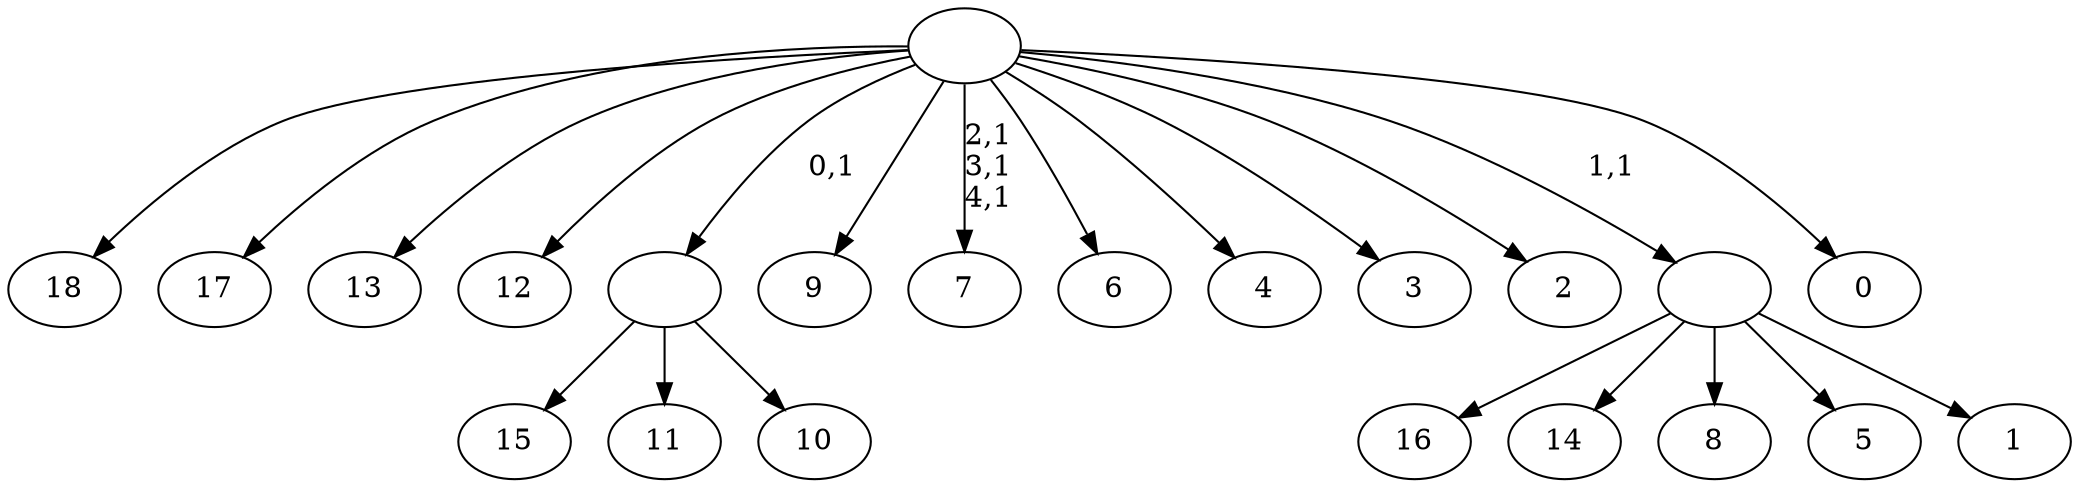 digraph T {
	24 [label="18"]
	23 [label="17"]
	22 [label="16"]
	21 [label="15"]
	20 [label="14"]
	19 [label="13"]
	18 [label="12"]
	17 [label="11"]
	16 [label="10"]
	15 [label=""]
	14 [label="9"]
	13 [label="8"]
	12 [label="7"]
	8 [label="6"]
	7 [label="5"]
	6 [label="4"]
	5 [label="3"]
	4 [label="2"]
	3 [label="1"]
	2 [label=""]
	1 [label="0"]
	0 [label=""]
	15 -> 21 [label=""]
	15 -> 17 [label=""]
	15 -> 16 [label=""]
	2 -> 22 [label=""]
	2 -> 20 [label=""]
	2 -> 13 [label=""]
	2 -> 7 [label=""]
	2 -> 3 [label=""]
	0 -> 12 [label="2,1\n3,1\n4,1"]
	0 -> 24 [label=""]
	0 -> 23 [label=""]
	0 -> 19 [label=""]
	0 -> 18 [label=""]
	0 -> 15 [label="0,1"]
	0 -> 14 [label=""]
	0 -> 8 [label=""]
	0 -> 6 [label=""]
	0 -> 5 [label=""]
	0 -> 4 [label=""]
	0 -> 2 [label="1,1"]
	0 -> 1 [label=""]
}
